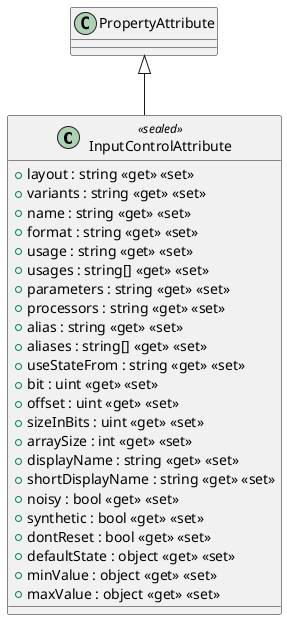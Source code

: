 @startuml
class InputControlAttribute <<sealed>> {
    + layout : string <<get>> <<set>>
    + variants : string <<get>> <<set>>
    + name : string <<get>> <<set>>
    + format : string <<get>> <<set>>
    + usage : string <<get>> <<set>>
    + usages : string[] <<get>> <<set>>
    + parameters : string <<get>> <<set>>
    + processors : string <<get>> <<set>>
    + alias : string <<get>> <<set>>
    + aliases : string[] <<get>> <<set>>
    + useStateFrom : string <<get>> <<set>>
    + bit : uint <<get>> <<set>>
    + offset : uint <<get>> <<set>>
    + sizeInBits : uint <<get>> <<set>>
    + arraySize : int <<get>> <<set>>
    + displayName : string <<get>> <<set>>
    + shortDisplayName : string <<get>> <<set>>
    + noisy : bool <<get>> <<set>>
    + synthetic : bool <<get>> <<set>>
    + dontReset : bool <<get>> <<set>>
    + defaultState : object <<get>> <<set>>
    + minValue : object <<get>> <<set>>
    + maxValue : object <<get>> <<set>>
}
PropertyAttribute <|-- InputControlAttribute
@enduml
